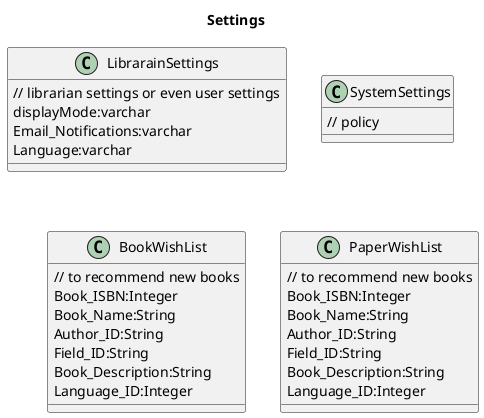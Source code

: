 @startuml
title Settings
class LibrarainSettings{
  // librarian settings or even user settings
  displayMode:varchar 
  Email_Notifications:varchar
  Language:varchar
}

class SystemSettings{
  // policy

}


class BookWishList{
// to recommend new books
Book_ISBN:Integer
Book_Name:String 
Author_ID:String
Field_ID:String
Book_Description:String
Language_ID:Integer
}
class PaperWishList{
// to recommend new books
Book_ISBN:Integer
Book_Name:String 
Author_ID:String
Field_ID:String
Book_Description:String
Language_ID:Integer
}



@enduml